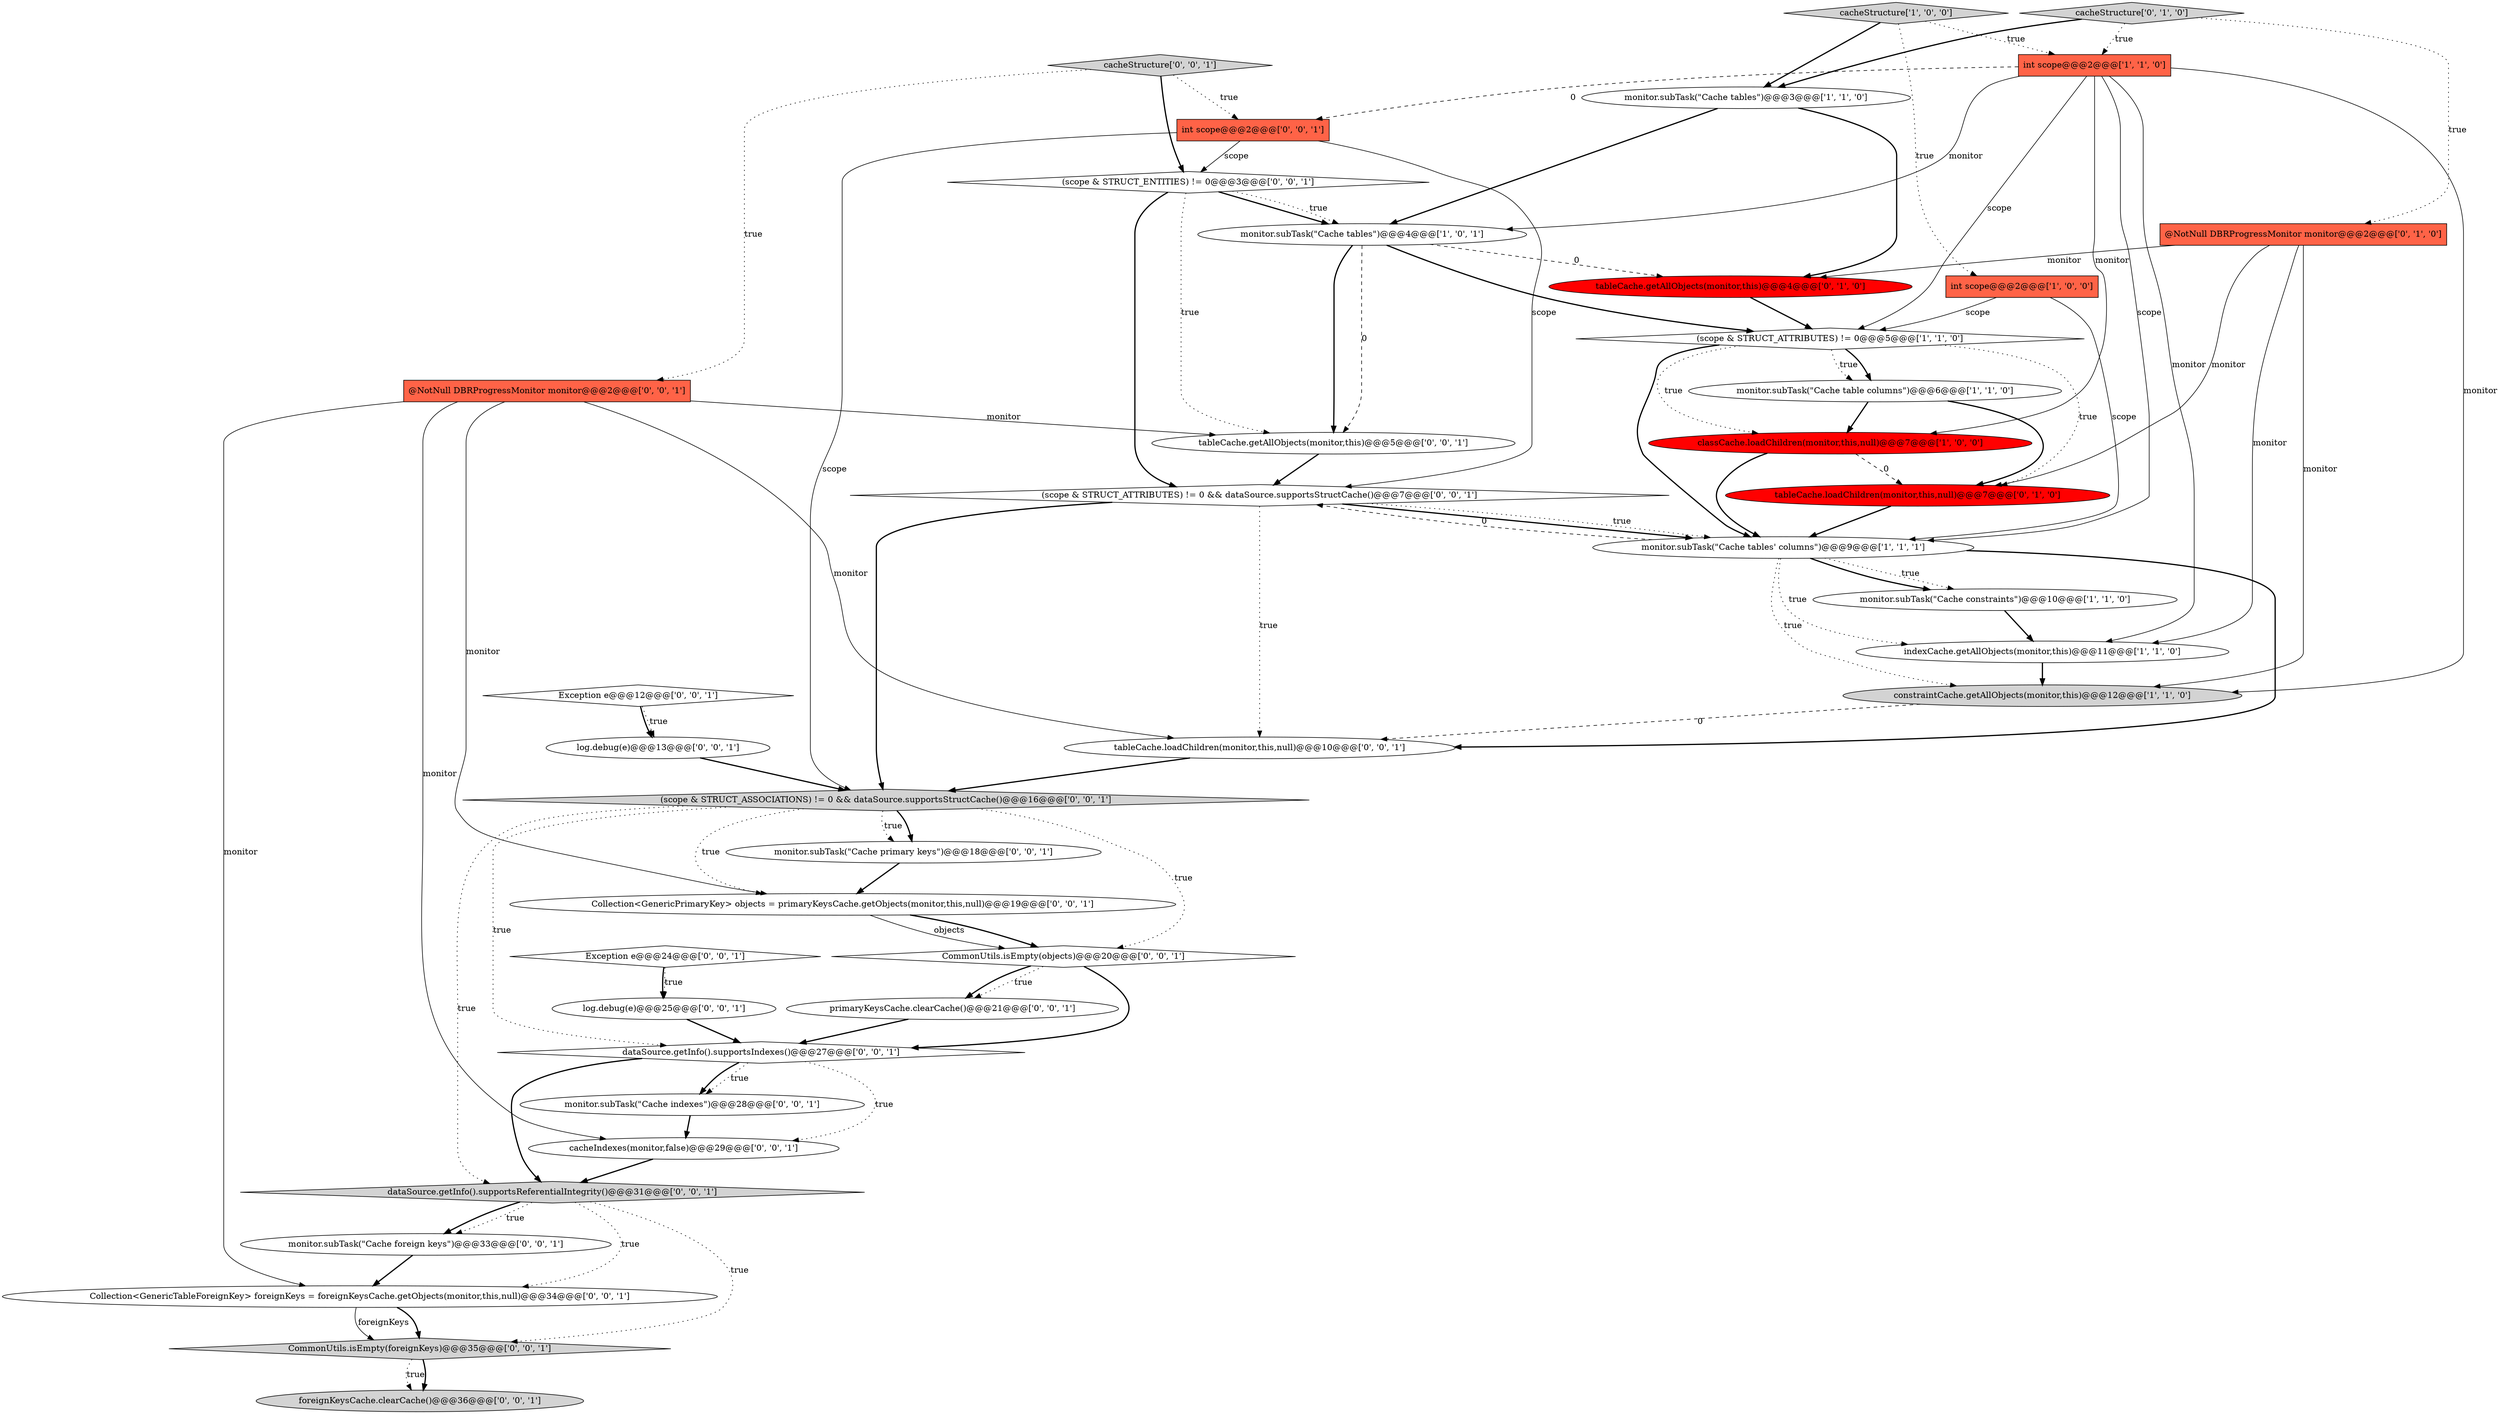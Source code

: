 digraph {
35 [style = filled, label = "log.debug(e)@@@13@@@['0', '0', '1']", fillcolor = white, shape = ellipse image = "AAA0AAABBB3BBB"];
3 [style = filled, label = "monitor.subTask(\"Cache tables' columns\")@@@9@@@['1', '1', '1']", fillcolor = white, shape = ellipse image = "AAA0AAABBB1BBB"];
12 [style = filled, label = "@NotNull DBRProgressMonitor monitor@@@2@@@['0', '1', '0']", fillcolor = tomato, shape = box image = "AAA0AAABBB2BBB"];
33 [style = filled, label = "CommonUtils.isEmpty(foreignKeys)@@@35@@@['0', '0', '1']", fillcolor = lightgray, shape = diamond image = "AAA0AAABBB3BBB"];
4 [style = filled, label = "monitor.subTask(\"Cache tables\")@@@4@@@['1', '0', '1']", fillcolor = white, shape = ellipse image = "AAA0AAABBB1BBB"];
17 [style = filled, label = "foreignKeysCache.clearCache()@@@36@@@['0', '0', '1']", fillcolor = lightgray, shape = ellipse image = "AAA0AAABBB3BBB"];
21 [style = filled, label = "Exception e@@@12@@@['0', '0', '1']", fillcolor = white, shape = diamond image = "AAA0AAABBB3BBB"];
38 [style = filled, label = "log.debug(e)@@@25@@@['0', '0', '1']", fillcolor = white, shape = ellipse image = "AAA0AAABBB3BBB"];
20 [style = filled, label = "tableCache.loadChildren(monitor,this,null)@@@10@@@['0', '0', '1']", fillcolor = white, shape = ellipse image = "AAA0AAABBB3BBB"];
23 [style = filled, label = "CommonUtils.isEmpty(objects)@@@20@@@['0', '0', '1']", fillcolor = white, shape = diamond image = "AAA0AAABBB3BBB"];
34 [style = filled, label = "int scope@@@2@@@['0', '0', '1']", fillcolor = tomato, shape = box image = "AAA0AAABBB3BBB"];
5 [style = filled, label = "(scope & STRUCT_ATTRIBUTES) != 0@@@5@@@['1', '1', '0']", fillcolor = white, shape = diamond image = "AAA0AAABBB1BBB"];
1 [style = filled, label = "monitor.subTask(\"Cache table columns\")@@@6@@@['1', '1', '0']", fillcolor = white, shape = ellipse image = "AAA0AAABBB1BBB"];
0 [style = filled, label = "classCache.loadChildren(monitor,this,null)@@@7@@@['1', '0', '0']", fillcolor = red, shape = ellipse image = "AAA1AAABBB1BBB"];
6 [style = filled, label = "cacheStructure['1', '0', '0']", fillcolor = lightgray, shape = diamond image = "AAA0AAABBB1BBB"];
27 [style = filled, label = "Collection<GenericTableForeignKey> foreignKeys = foreignKeysCache.getObjects(monitor,this,null)@@@34@@@['0', '0', '1']", fillcolor = white, shape = ellipse image = "AAA0AAABBB3BBB"];
16 [style = filled, label = "(scope & STRUCT_ATTRIBUTES) != 0 && dataSource.supportsStructCache()@@@7@@@['0', '0', '1']", fillcolor = white, shape = diamond image = "AAA0AAABBB3BBB"];
22 [style = filled, label = "Exception e@@@24@@@['0', '0', '1']", fillcolor = white, shape = diamond image = "AAA0AAABBB3BBB"];
28 [style = filled, label = "tableCache.getAllObjects(monitor,this)@@@5@@@['0', '0', '1']", fillcolor = white, shape = ellipse image = "AAA0AAABBB3BBB"];
14 [style = filled, label = "cacheStructure['0', '1', '0']", fillcolor = lightgray, shape = diamond image = "AAA0AAABBB2BBB"];
32 [style = filled, label = "(scope & STRUCT_ASSOCIATIONS) != 0 && dataSource.supportsStructCache()@@@16@@@['0', '0', '1']", fillcolor = lightgray, shape = diamond image = "AAA0AAABBB3BBB"];
37 [style = filled, label = "dataSource.getInfo().supportsIndexes()@@@27@@@['0', '0', '1']", fillcolor = white, shape = diamond image = "AAA0AAABBB3BBB"];
13 [style = filled, label = "tableCache.getAllObjects(monitor,this)@@@4@@@['0', '1', '0']", fillcolor = red, shape = ellipse image = "AAA1AAABBB2BBB"];
19 [style = filled, label = "dataSource.getInfo().supportsReferentialIntegrity()@@@31@@@['0', '0', '1']", fillcolor = lightgray, shape = diamond image = "AAA0AAABBB3BBB"];
10 [style = filled, label = "indexCache.getAllObjects(monitor,this)@@@11@@@['1', '1', '0']", fillcolor = white, shape = ellipse image = "AAA0AAABBB1BBB"];
36 [style = filled, label = "monitor.subTask(\"Cache indexes\")@@@28@@@['0', '0', '1']", fillcolor = white, shape = ellipse image = "AAA0AAABBB3BBB"];
9 [style = filled, label = "monitor.subTask(\"Cache constraints\")@@@10@@@['1', '1', '0']", fillcolor = white, shape = ellipse image = "AAA0AAABBB1BBB"];
2 [style = filled, label = "monitor.subTask(\"Cache tables\")@@@3@@@['1', '1', '0']", fillcolor = white, shape = ellipse image = "AAA0AAABBB1BBB"];
11 [style = filled, label = "int scope@@@2@@@['1', '1', '0']", fillcolor = tomato, shape = box image = "AAA0AAABBB1BBB"];
8 [style = filled, label = "int scope@@@2@@@['1', '0', '0']", fillcolor = tomato, shape = box image = "AAA0AAABBB1BBB"];
25 [style = filled, label = "cacheStructure['0', '0', '1']", fillcolor = lightgray, shape = diamond image = "AAA0AAABBB3BBB"];
29 [style = filled, label = "@NotNull DBRProgressMonitor monitor@@@2@@@['0', '0', '1']", fillcolor = tomato, shape = box image = "AAA0AAABBB3BBB"];
15 [style = filled, label = "tableCache.loadChildren(monitor,this,null)@@@7@@@['0', '1', '0']", fillcolor = red, shape = ellipse image = "AAA1AAABBB2BBB"];
31 [style = filled, label = "(scope & STRUCT_ENTITIES) != 0@@@3@@@['0', '0', '1']", fillcolor = white, shape = diamond image = "AAA0AAABBB3BBB"];
39 [style = filled, label = "primaryKeysCache.clearCache()@@@21@@@['0', '0', '1']", fillcolor = white, shape = ellipse image = "AAA0AAABBB3BBB"];
30 [style = filled, label = "Collection<GenericPrimaryKey> objects = primaryKeysCache.getObjects(monitor,this,null)@@@19@@@['0', '0', '1']", fillcolor = white, shape = ellipse image = "AAA0AAABBB3BBB"];
26 [style = filled, label = "cacheIndexes(monitor,false)@@@29@@@['0', '0', '1']", fillcolor = white, shape = ellipse image = "AAA0AAABBB3BBB"];
7 [style = filled, label = "constraintCache.getAllObjects(monitor,this)@@@12@@@['1', '1', '0']", fillcolor = lightgray, shape = ellipse image = "AAA0AAABBB1BBB"];
18 [style = filled, label = "monitor.subTask(\"Cache primary keys\")@@@18@@@['0', '0', '1']", fillcolor = white, shape = ellipse image = "AAA0AAABBB3BBB"];
24 [style = filled, label = "monitor.subTask(\"Cache foreign keys\")@@@33@@@['0', '0', '1']", fillcolor = white, shape = ellipse image = "AAA0AAABBB3BBB"];
5->3 [style = bold, label=""];
5->1 [style = dotted, label="true"];
18->30 [style = bold, label=""];
7->20 [style = dashed, label="0"];
16->20 [style = dotted, label="true"];
9->10 [style = bold, label=""];
34->32 [style = solid, label="scope"];
25->29 [style = dotted, label="true"];
19->24 [style = bold, label=""];
25->31 [style = bold, label=""];
11->5 [style = solid, label="scope"];
22->38 [style = dotted, label="true"];
31->28 [style = dotted, label="true"];
32->30 [style = dotted, label="true"];
32->37 [style = dotted, label="true"];
30->23 [style = solid, label="objects"];
14->11 [style = dotted, label="true"];
37->36 [style = dotted, label="true"];
27->33 [style = bold, label=""];
32->18 [style = bold, label=""];
6->11 [style = dotted, label="true"];
21->35 [style = bold, label=""];
24->27 [style = bold, label=""];
12->13 [style = solid, label="monitor"];
0->3 [style = bold, label=""];
16->3 [style = bold, label=""];
3->7 [style = dotted, label="true"];
37->36 [style = bold, label=""];
14->12 [style = dotted, label="true"];
19->33 [style = dotted, label="true"];
31->4 [style = bold, label=""];
27->33 [style = solid, label="foreignKeys"];
16->32 [style = bold, label=""];
19->27 [style = dotted, label="true"];
1->0 [style = bold, label=""];
29->28 [style = solid, label="monitor"];
29->20 [style = solid, label="monitor"];
2->4 [style = bold, label=""];
10->7 [style = bold, label=""];
11->4 [style = solid, label="monitor"];
6->2 [style = bold, label=""];
11->10 [style = solid, label="monitor"];
5->1 [style = bold, label=""];
22->38 [style = bold, label=""];
23->37 [style = bold, label=""];
38->37 [style = bold, label=""];
11->3 [style = solid, label="scope"];
13->5 [style = bold, label=""];
21->35 [style = dotted, label="true"];
39->37 [style = bold, label=""];
32->18 [style = dotted, label="true"];
29->26 [style = solid, label="monitor"];
29->27 [style = solid, label="monitor"];
12->7 [style = solid, label="monitor"];
11->34 [style = dashed, label="0"];
3->10 [style = dotted, label="true"];
3->16 [style = dashed, label="0"];
35->32 [style = bold, label=""];
5->0 [style = dotted, label="true"];
3->9 [style = dotted, label="true"];
19->24 [style = dotted, label="true"];
33->17 [style = dotted, label="true"];
26->19 [style = bold, label=""];
15->3 [style = bold, label=""];
5->15 [style = dotted, label="true"];
34->16 [style = solid, label="scope"];
4->28 [style = dashed, label="0"];
3->9 [style = bold, label=""];
23->39 [style = dotted, label="true"];
29->30 [style = solid, label="monitor"];
6->8 [style = dotted, label="true"];
37->26 [style = dotted, label="true"];
23->39 [style = bold, label=""];
14->2 [style = bold, label=""];
4->5 [style = bold, label=""];
33->17 [style = bold, label=""];
11->0 [style = solid, label="monitor"];
8->3 [style = solid, label="scope"];
31->16 [style = bold, label=""];
25->34 [style = dotted, label="true"];
32->23 [style = dotted, label="true"];
1->15 [style = bold, label=""];
30->23 [style = bold, label=""];
8->5 [style = solid, label="scope"];
20->32 [style = bold, label=""];
0->15 [style = dashed, label="0"];
36->26 [style = bold, label=""];
28->16 [style = bold, label=""];
16->3 [style = dotted, label="true"];
11->7 [style = solid, label="monitor"];
34->31 [style = solid, label="scope"];
4->28 [style = bold, label=""];
2->13 [style = bold, label=""];
3->20 [style = bold, label=""];
12->15 [style = solid, label="monitor"];
12->10 [style = solid, label="monitor"];
37->19 [style = bold, label=""];
4->13 [style = dashed, label="0"];
31->4 [style = dotted, label="true"];
32->19 [style = dotted, label="true"];
}
